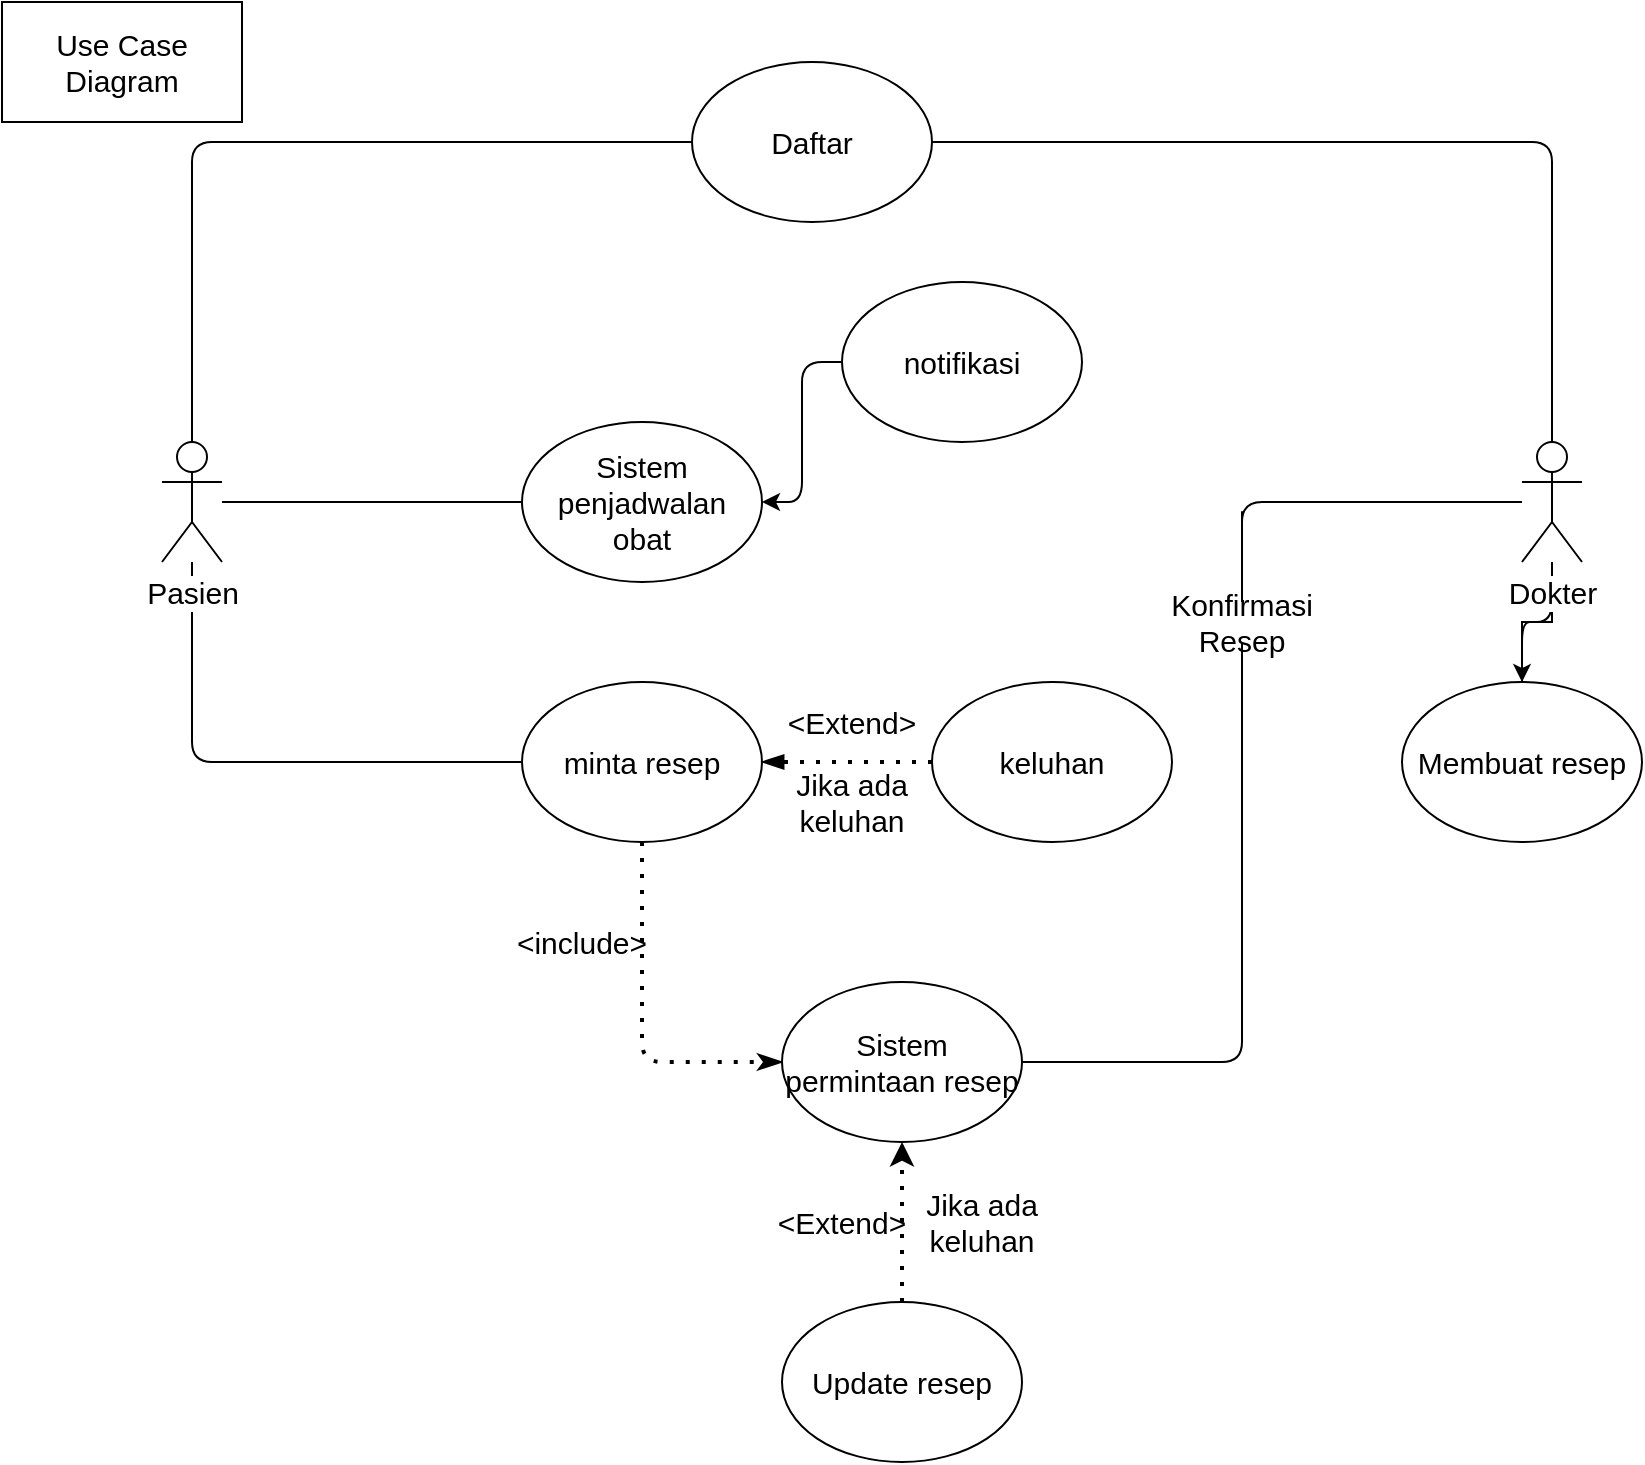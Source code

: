 <mxfile version="13.8.0" type="github">
  <diagram id="rzTe-UA7CJ4xxoBPlnah" name="Page-1">
    <mxGraphModel dx="1502" dy="825" grid="1" gridSize="10" guides="1" tooltips="1" connect="1" arrows="1" fold="1" page="1" pageScale="1" pageWidth="850" pageHeight="1100" math="0" shadow="0">
      <root>
        <mxCell id="0" />
        <mxCell id="1" parent="0" />
        <mxCell id="pzkp8Y3BCJ6zMzNkIyjh-12" style="endArrow=none;html=1;fontFamily=Helvetica;fontSize=15;fontColor=#000000;align=center;strokeColor=#000000;edgeStyle=orthogonalEdgeStyle;" parent="1" source="pzkp8Y3BCJ6zMzNkIyjh-1" target="pzkp8Y3BCJ6zMzNkIyjh-3" edge="1">
          <mxGeometry relative="1" as="geometry">
            <Array as="points">
              <mxPoint x="115" y="90" />
            </Array>
          </mxGeometry>
        </mxCell>
        <mxCell id="pzkp8Y3BCJ6zMzNkIyjh-17" style="endArrow=none;html=1;fontFamily=Helvetica;fontSize=15;fontColor=#000000;align=center;strokeColor=#000000;edgeStyle=orthogonalEdgeStyle;" parent="1" source="pzkp8Y3BCJ6zMzNkIyjh-1" target="pzkp8Y3BCJ6zMzNkIyjh-4" edge="1">
          <mxGeometry relative="1" as="geometry" />
        </mxCell>
        <mxCell id="pzkp8Y3BCJ6zMzNkIyjh-19" style="endArrow=none;html=1;fontFamily=Helvetica;fontSize=15;fontColor=#000000;align=center;strokeColor=#000000;edgeStyle=orthogonalEdgeStyle;" parent="1" source="pzkp8Y3BCJ6zMzNkIyjh-1" target="pzkp8Y3BCJ6zMzNkIyjh-5" edge="1">
          <mxGeometry relative="1" as="geometry">
            <Array as="points">
              <mxPoint x="115" y="400" />
            </Array>
          </mxGeometry>
        </mxCell>
        <mxCell id="pzkp8Y3BCJ6zMzNkIyjh-1" value="Pasien" style="shape=umlActor;verticalLabelPosition=bottom;verticalAlign=top;html=1;outlineConnect=0;labelBackgroundColor=#ffffff;fontSize=15;" parent="1" vertex="1">
          <mxGeometry x="100" y="240" width="30" height="60" as="geometry" />
        </mxCell>
        <mxCell id="pzkp8Y3BCJ6zMzNkIyjh-16" style="endArrow=none;html=1;fontFamily=Helvetica;fontSize=15;fontColor=#000000;align=center;strokeColor=#000000;edgeStyle=orthogonalEdgeStyle;" parent="1" source="pzkp8Y3BCJ6zMzNkIyjh-2" target="pzkp8Y3BCJ6zMzNkIyjh-3" edge="1">
          <mxGeometry relative="1" as="geometry">
            <Array as="points">
              <mxPoint x="795" y="90" />
            </Array>
          </mxGeometry>
        </mxCell>
        <mxCell id="pzkp8Y3BCJ6zMzNkIyjh-29" style="endArrow=none;html=1;fontFamily=Helvetica;fontSize=15;fontColor=#000000;align=center;endFill=1;strokeColor=#000000;edgeStyle=orthogonalEdgeStyle;" parent="1" source="pzkp8Y3BCJ6zMzNkIyjh-42" target="pzkp8Y3BCJ6zMzNkIyjh-7" edge="1">
          <mxGeometry relative="1" as="geometry">
            <Array as="points">
              <mxPoint x="640" y="270" />
              <mxPoint x="640" y="550" />
            </Array>
          </mxGeometry>
        </mxCell>
        <mxCell id="pzkp8Y3BCJ6zMzNkIyjh-30" style="endArrow=none;html=1;fontFamily=Helvetica;fontSize=15;fontColor=#000000;align=center;endFill=1;strokeColor=#000000;edgeStyle=orthogonalEdgeStyle;" parent="1" source="pzkp8Y3BCJ6zMzNkIyjh-2" target="pzkp8Y3BCJ6zMzNkIyjh-8" edge="1">
          <mxGeometry relative="1" as="geometry" />
        </mxCell>
        <mxCell id="pzkp8Y3BCJ6zMzNkIyjh-44" value="" style="edgeStyle=orthogonalEdgeStyle;rounded=0;orthogonalLoop=1;jettySize=auto;html=1;endArrow=classic;endFill=1;targetPerimeterSpacing=0;fontSize=15;" parent="1" source="pzkp8Y3BCJ6zMzNkIyjh-2" target="pzkp8Y3BCJ6zMzNkIyjh-8" edge="1">
          <mxGeometry relative="1" as="geometry" />
        </mxCell>
        <mxCell id="pzkp8Y3BCJ6zMzNkIyjh-2" value="Dokter" style="shape=umlActor;verticalLabelPosition=bottom;verticalAlign=top;html=1;outlineConnect=0;labelBackgroundColor=#ffffff;fontSize=15;" parent="1" vertex="1">
          <mxGeometry x="780" y="240" width="30" height="60" as="geometry" />
        </mxCell>
        <mxCell id="pzkp8Y3BCJ6zMzNkIyjh-3" value="Daftar" style="ellipse;whiteSpace=wrap;html=1;fontSize=15;" parent="1" vertex="1">
          <mxGeometry x="365" y="50" width="120" height="80" as="geometry" />
        </mxCell>
        <mxCell id="pzkp8Y3BCJ6zMzNkIyjh-4" value="Sistem penjadwalan&lt;br style=&quot;font-size: 15px;&quot;&gt;obat" style="ellipse;whiteSpace=wrap;html=1;fontSize=15;" parent="1" vertex="1">
          <mxGeometry x="280" y="230" width="120" height="80" as="geometry" />
        </mxCell>
        <mxCell id="pzkp8Y3BCJ6zMzNkIyjh-28" style="endArrow=classicThin;dashed=1;html=1;dashPattern=1 3;strokeWidth=2;fontFamily=Helvetica;fontSize=15;fontColor=#000000;align=center;endFill=1;strokeColor=#000000;edgeStyle=orthogonalEdgeStyle;" parent="1" source="pzkp8Y3BCJ6zMzNkIyjh-5" target="pzkp8Y3BCJ6zMzNkIyjh-7" edge="1">
          <mxGeometry relative="1" as="geometry">
            <Array as="points">
              <mxPoint x="340" y="550" />
            </Array>
          </mxGeometry>
        </mxCell>
        <mxCell id="pzkp8Y3BCJ6zMzNkIyjh-5" value="minta resep" style="ellipse;whiteSpace=wrap;html=1;fontSize=15;" parent="1" vertex="1">
          <mxGeometry x="280" y="360" width="120" height="80" as="geometry" />
        </mxCell>
        <mxCell id="pzkp8Y3BCJ6zMzNkIyjh-18" style="endArrow=classic;html=1;fontFamily=Helvetica;fontSize=15;fontColor=#000000;align=center;strokeColor=#000000;edgeStyle=orthogonalEdgeStyle;" parent="1" source="pzkp8Y3BCJ6zMzNkIyjh-6" target="pzkp8Y3BCJ6zMzNkIyjh-4" edge="1">
          <mxGeometry relative="1" as="geometry" />
        </mxCell>
        <mxCell id="pzkp8Y3BCJ6zMzNkIyjh-6" value="notifikasi" style="ellipse;whiteSpace=wrap;html=1;fontSize=15;" parent="1" vertex="1">
          <mxGeometry x="440" y="160" width="120" height="80" as="geometry" />
        </mxCell>
        <mxCell id="pzkp8Y3BCJ6zMzNkIyjh-7" value="Sistem permintaan resep" style="ellipse;whiteSpace=wrap;html=1;fontSize=15;" parent="1" vertex="1">
          <mxGeometry x="410" y="510" width="120" height="80" as="geometry" />
        </mxCell>
        <mxCell id="pzkp8Y3BCJ6zMzNkIyjh-8" value="Membuat resep" style="ellipse;whiteSpace=wrap;html=1;fontSize=15;" parent="1" vertex="1">
          <mxGeometry x="720" y="360" width="120" height="80" as="geometry" />
        </mxCell>
        <mxCell id="pzkp8Y3BCJ6zMzNkIyjh-25" value="keluhan" style="ellipse;whiteSpace=wrap;html=1;fontSize=15;" parent="1" vertex="1">
          <mxGeometry x="485" y="360" width="120" height="80" as="geometry" />
        </mxCell>
        <mxCell id="pzkp8Y3BCJ6zMzNkIyjh-32" style="endArrow=classic;dashed=1;html=1;dashPattern=1 3;strokeWidth=2;fontFamily=Helvetica;fontSize=15;fontColor=#000000;align=center;endFill=1;strokeColor=#000000;edgeStyle=orthogonalEdgeStyle;" parent="1" source="pzkp8Y3BCJ6zMzNkIyjh-31" target="pzkp8Y3BCJ6zMzNkIyjh-7" edge="1">
          <mxGeometry relative="1" as="geometry" />
        </mxCell>
        <mxCell id="pzkp8Y3BCJ6zMzNkIyjh-31" value="Update resep" style="ellipse;whiteSpace=wrap;html=1;fontSize=15;" parent="1" vertex="1">
          <mxGeometry x="410" y="670" width="120" height="80" as="geometry" />
        </mxCell>
        <mxCell id="pzkp8Y3BCJ6zMzNkIyjh-35" style="endArrow=blockThin;dashed=1;html=1;dashPattern=1 3;strokeWidth=2;fontFamily=Helvetica;fontSize=15;fontColor=#000000;align=center;strokeColor=#000000;edgeStyle=orthogonalEdgeStyle;targetPerimeterSpacing=0;endFill=1;entryX=1;entryY=0.5;entryDx=0;entryDy=0;" parent="1" source="pzkp8Y3BCJ6zMzNkIyjh-25" target="pzkp8Y3BCJ6zMzNkIyjh-5" edge="1">
          <mxGeometry relative="1" as="geometry">
            <mxPoint x="485" y="360" as="sourcePoint" />
            <mxPoint x="465" y="400" as="targetPoint" />
            <Array as="points" />
          </mxGeometry>
        </mxCell>
        <mxCell id="pzkp8Y3BCJ6zMzNkIyjh-36" value="&amp;lt;Extend&amp;gt;" style="text;html=1;strokeColor=none;fillColor=none;align=center;verticalAlign=middle;whiteSpace=wrap;rounded=0;fontSize=15;" parent="1" vertex="1">
          <mxGeometry x="425" y="370" width="40" height="20" as="geometry" />
        </mxCell>
        <mxCell id="pzkp8Y3BCJ6zMzNkIyjh-37" value="Jika ada keluhan" style="text;html=1;strokeColor=none;fillColor=none;align=center;verticalAlign=middle;whiteSpace=wrap;rounded=0;fontSize=15;" parent="1" vertex="1">
          <mxGeometry x="400" y="410" width="90" height="20" as="geometry" />
        </mxCell>
        <mxCell id="pzkp8Y3BCJ6zMzNkIyjh-38" value="&amp;lt;include&amp;gt;" style="text;html=1;strokeColor=none;fillColor=none;align=center;verticalAlign=middle;whiteSpace=wrap;rounded=0;fontSize=15;" parent="1" vertex="1">
          <mxGeometry x="290" y="480" width="40" height="20" as="geometry" />
        </mxCell>
        <mxCell id="pzkp8Y3BCJ6zMzNkIyjh-40" value="&amp;lt;Extend&amp;gt;" style="text;html=1;strokeColor=none;fillColor=none;align=center;verticalAlign=middle;whiteSpace=wrap;rounded=0;fontSize=15;" parent="1" vertex="1">
          <mxGeometry x="420" y="620" width="40" height="20" as="geometry" />
        </mxCell>
        <mxCell id="pzkp8Y3BCJ6zMzNkIyjh-41" value="Jika ada keluhan" style="text;html=1;strokeColor=none;fillColor=none;align=center;verticalAlign=middle;whiteSpace=wrap;rounded=0;fontSize=15;" parent="1" vertex="1">
          <mxGeometry x="480" y="620" width="60" height="20" as="geometry" />
        </mxCell>
        <mxCell id="pzkp8Y3BCJ6zMzNkIyjh-42" value="Konfirmasi&lt;br style=&quot;font-size: 15px;&quot;&gt;Resep" style="text;html=1;align=center;verticalAlign=middle;whiteSpace=wrap;rounded=0;fillColor=#ffffff;fontSize=15;" parent="1" vertex="1">
          <mxGeometry x="620" y="320" width="40" height="20" as="geometry" />
        </mxCell>
        <mxCell id="pzkp8Y3BCJ6zMzNkIyjh-43" style="endArrow=none;html=1;fontFamily=Helvetica;fontSize=15;fontColor=#000000;align=center;endFill=1;strokeColor=#000000;edgeStyle=orthogonalEdgeStyle;" parent="1" source="pzkp8Y3BCJ6zMzNkIyjh-2" target="pzkp8Y3BCJ6zMzNkIyjh-42" edge="1">
          <mxGeometry relative="1" as="geometry">
            <mxPoint x="780" y="270" as="sourcePoint" />
            <mxPoint x="530" y="550" as="targetPoint" />
            <Array as="points" />
          </mxGeometry>
        </mxCell>
        <mxCell id="46mRuMExH4Qcph0A8IWa-2" value="Use Case Diagram" style="rounded=0;whiteSpace=wrap;html=1;fillColor=#ffffff;fontSize=15;" vertex="1" parent="1">
          <mxGeometry x="20" y="20" width="120" height="60" as="geometry" />
        </mxCell>
      </root>
    </mxGraphModel>
  </diagram>
</mxfile>
